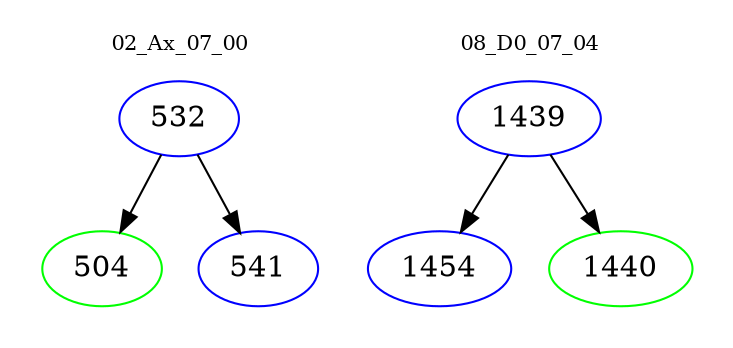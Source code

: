 digraph{
subgraph cluster_0 {
color = white
label = "02_Ax_07_00";
fontsize=10;
T0_532 [label="532", color="blue"]
T0_532 -> T0_504 [color="black"]
T0_504 [label="504", color="green"]
T0_532 -> T0_541 [color="black"]
T0_541 [label="541", color="blue"]
}
subgraph cluster_1 {
color = white
label = "08_D0_07_04";
fontsize=10;
T1_1439 [label="1439", color="blue"]
T1_1439 -> T1_1454 [color="black"]
T1_1454 [label="1454", color="blue"]
T1_1439 -> T1_1440 [color="black"]
T1_1440 [label="1440", color="green"]
}
}
